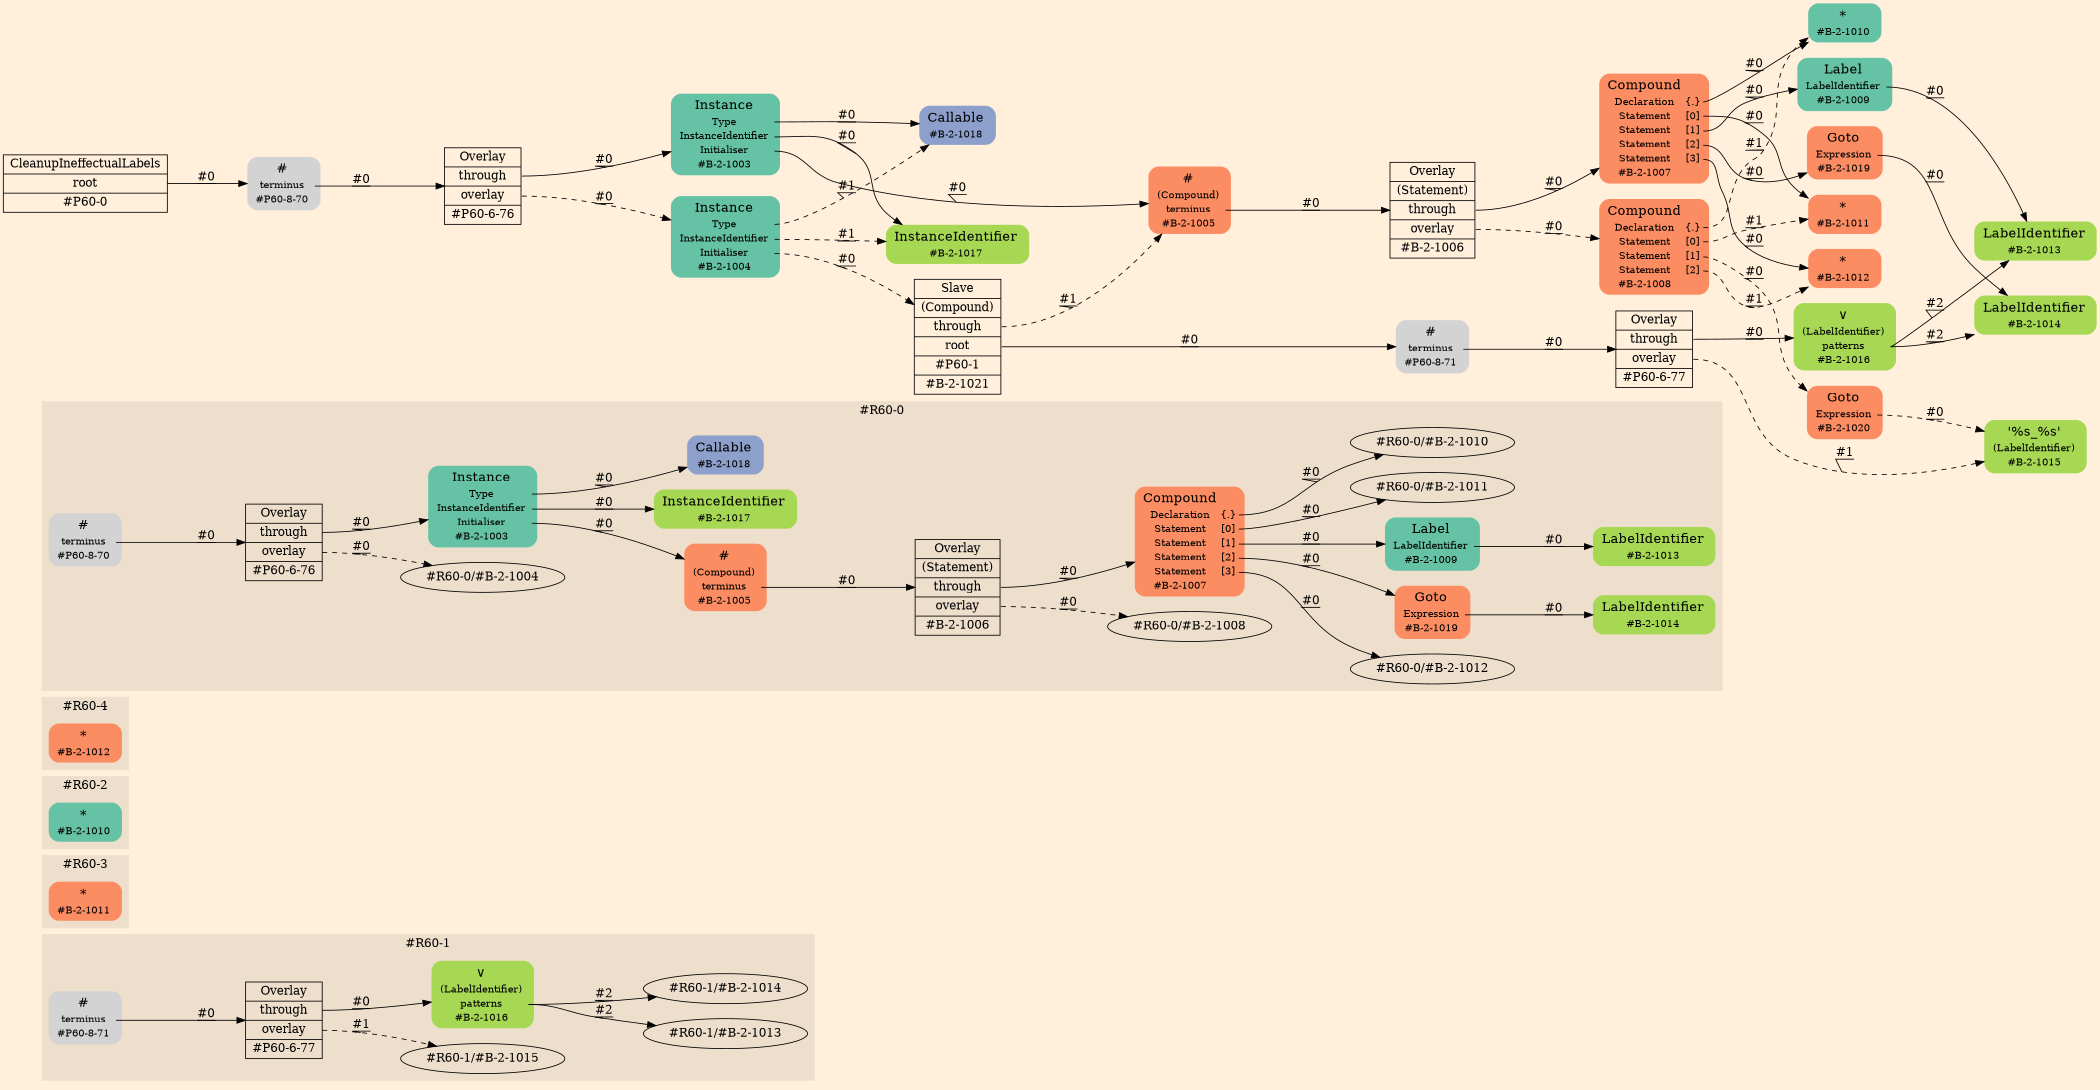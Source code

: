 digraph Inferno {
graph [
rankdir = "LR"
ranksep = 1.0
size = "14,20"
bgcolor = antiquewhite1
color = black
fontcolor = black
];
node [
];
subgraph "cluster#R60-1" {
label = "#R60-1"
style = "filled"
color = antiquewhite2
"#R60-1/#B-2-1016" [
shape = "plaintext"
fillcolor = "/set28/5"
label = <<TABLE BORDER="0" CELLBORDER="0" CELLSPACING="0">
 <TR>
  <TD><FONT POINT-SIZE="16.0">∨</FONT></TD>
  <TD></TD>
 </TR>
 <TR>
  <TD>(LabelIdentifier)</TD>
  <TD PORT="port0"></TD>
 </TR>
 <TR>
  <TD>patterns</TD>
  <TD PORT="port1"></TD>
 </TR>
 <TR>
  <TD>#B-2-1016</TD>
  <TD PORT="port2"></TD>
 </TR>
</TABLE>>
style = "rounded,filled"
fontsize = "12"
];
"#R60-1/#P60-8-71" [
shape = "plaintext"
label = <<TABLE BORDER="0" CELLBORDER="0" CELLSPACING="0">
 <TR>
  <TD><FONT POINT-SIZE="16.0">#</FONT></TD>
  <TD></TD>
 </TR>
 <TR>
  <TD>terminus</TD>
  <TD PORT="port0"></TD>
 </TR>
 <TR>
  <TD>#P60-8-71</TD>
  <TD PORT="port1"></TD>
 </TR>
</TABLE>>
style = "rounded,filled"
fontsize = "12"
];
"#R60-1/#P60-6-77" [
shape = "record"
fillcolor = antiquewhite2
label = "<fixed> Overlay | <port0> through | <port1> overlay | <port2> #P60-6-77"
style = "filled"
fontsize = "14"
color = black
fontcolor = black
];
"#R60-1/#B-2-1016":port1 -> "#R60-1/#B-2-1013" [style="solid"
label = "#2"
decorate = true
color = black
fontcolor = black
];
"#R60-1/#B-2-1016":port1 -> "#R60-1/#B-2-1014" [style="solid"
label = "#2"
decorate = true
color = black
fontcolor = black
];
"#R60-1/#P60-8-71":port0 -> "#R60-1/#P60-6-77" [style="solid"
label = "#0"
decorate = true
color = black
fontcolor = black
];
"#R60-1/#P60-6-77":port0 -> "#R60-1/#B-2-1016" [style="solid"
label = "#0"
decorate = true
color = black
fontcolor = black
];
"#R60-1/#P60-6-77":port1 -> "#R60-1/#B-2-1015" [style="dashed"
label = "#1"
decorate = true
color = black
fontcolor = black
];
}
subgraph "cluster#R60-3" {
label = "#R60-3"
style = "filled"
color = antiquewhite2
"#R60-3/#B-2-1011" [
shape = "plaintext"
fillcolor = "/set28/2"
label = <<TABLE BORDER="0" CELLBORDER="0" CELLSPACING="0">
 <TR>
  <TD><FONT POINT-SIZE="16.0">*</FONT></TD>
  <TD></TD>
 </TR>
 <TR>
  <TD>#B-2-1011</TD>
  <TD PORT="port0"></TD>
 </TR>
</TABLE>>
style = "rounded,filled"
fontsize = "12"
];
}
subgraph "cluster#R60-2" {
label = "#R60-2"
style = "filled"
color = antiquewhite2
"#R60-2/#B-2-1010" [
shape = "plaintext"
fillcolor = "/set28/1"
label = <<TABLE BORDER="0" CELLBORDER="0" CELLSPACING="0">
 <TR>
  <TD><FONT POINT-SIZE="16.0">*</FONT></TD>
  <TD></TD>
 </TR>
 <TR>
  <TD>#B-2-1010</TD>
  <TD PORT="port0"></TD>
 </TR>
</TABLE>>
style = "rounded,filled"
fontsize = "12"
];
}
subgraph "cluster#R60-4" {
label = "#R60-4"
style = "filled"
color = antiquewhite2
"#R60-4/#B-2-1012" [
shape = "plaintext"
fillcolor = "/set28/2"
label = <<TABLE BORDER="0" CELLBORDER="0" CELLSPACING="0">
 <TR>
  <TD><FONT POINT-SIZE="16.0">*</FONT></TD>
  <TD></TD>
 </TR>
 <TR>
  <TD>#B-2-1012</TD>
  <TD PORT="port0"></TD>
 </TR>
</TABLE>>
style = "rounded,filled"
fontsize = "12"
];
}
subgraph "cluster#R60-0" {
label = "#R60-0"
style = "filled"
color = antiquewhite2
"#R60-0/#B-2-1009" [
shape = "plaintext"
fillcolor = "/set28/1"
label = <<TABLE BORDER="0" CELLBORDER="0" CELLSPACING="0">
 <TR>
  <TD><FONT POINT-SIZE="16.0">Label</FONT></TD>
  <TD></TD>
 </TR>
 <TR>
  <TD>LabelIdentifier</TD>
  <TD PORT="port0"></TD>
 </TR>
 <TR>
  <TD>#B-2-1009</TD>
  <TD PORT="port1"></TD>
 </TR>
</TABLE>>
style = "rounded,filled"
fontsize = "12"
];
"#R60-0/#B-2-1007" [
shape = "plaintext"
fillcolor = "/set28/2"
label = <<TABLE BORDER="0" CELLBORDER="0" CELLSPACING="0">
 <TR>
  <TD><FONT POINT-SIZE="16.0">Compound</FONT></TD>
  <TD></TD>
 </TR>
 <TR>
  <TD>Declaration</TD>
  <TD PORT="port0">{.}</TD>
 </TR>
 <TR>
  <TD>Statement</TD>
  <TD PORT="port1">[0]</TD>
 </TR>
 <TR>
  <TD>Statement</TD>
  <TD PORT="port2">[1]</TD>
 </TR>
 <TR>
  <TD>Statement</TD>
  <TD PORT="port3">[2]</TD>
 </TR>
 <TR>
  <TD>Statement</TD>
  <TD PORT="port4">[3]</TD>
 </TR>
 <TR>
  <TD>#B-2-1007</TD>
  <TD PORT="port5"></TD>
 </TR>
</TABLE>>
style = "rounded,filled"
fontsize = "12"
];
"#R60-0/#B-2-1006" [
shape = "record"
fillcolor = antiquewhite2
label = "<fixed> Overlay | <port0> (Statement) | <port1> through | <port2> overlay | <port3> #B-2-1006"
style = "filled"
fontsize = "14"
color = black
fontcolor = black
];
"#R60-0/#P60-6-76" [
shape = "record"
fillcolor = antiquewhite2
label = "<fixed> Overlay | <port0> through | <port1> overlay | <port2> #P60-6-76"
style = "filled"
fontsize = "14"
color = black
fontcolor = black
];
"#R60-0/#B-2-1014" [
shape = "plaintext"
fillcolor = "/set28/5"
label = <<TABLE BORDER="0" CELLBORDER="0" CELLSPACING="0">
 <TR>
  <TD><FONT POINT-SIZE="16.0">LabelIdentifier</FONT></TD>
  <TD></TD>
 </TR>
 <TR>
  <TD>#B-2-1014</TD>
  <TD PORT="port0"></TD>
 </TR>
</TABLE>>
style = "rounded,filled"
fontsize = "12"
];
"#R60-0/#P60-8-70" [
shape = "plaintext"
label = <<TABLE BORDER="0" CELLBORDER="0" CELLSPACING="0">
 <TR>
  <TD><FONT POINT-SIZE="16.0">#</FONT></TD>
  <TD></TD>
 </TR>
 <TR>
  <TD>terminus</TD>
  <TD PORT="port0"></TD>
 </TR>
 <TR>
  <TD>#P60-8-70</TD>
  <TD PORT="port1"></TD>
 </TR>
</TABLE>>
style = "rounded,filled"
fontsize = "12"
];
"#R60-0/#B-2-1019" [
shape = "plaintext"
fillcolor = "/set28/2"
label = <<TABLE BORDER="0" CELLBORDER="0" CELLSPACING="0">
 <TR>
  <TD><FONT POINT-SIZE="16.0">Goto</FONT></TD>
  <TD></TD>
 </TR>
 <TR>
  <TD>Expression</TD>
  <TD PORT="port0"></TD>
 </TR>
 <TR>
  <TD>#B-2-1019</TD>
  <TD PORT="port1"></TD>
 </TR>
</TABLE>>
style = "rounded,filled"
fontsize = "12"
];
"#R60-0/#B-2-1003" [
shape = "plaintext"
fillcolor = "/set28/1"
label = <<TABLE BORDER="0" CELLBORDER="0" CELLSPACING="0">
 <TR>
  <TD><FONT POINT-SIZE="16.0">Instance</FONT></TD>
  <TD></TD>
 </TR>
 <TR>
  <TD>Type</TD>
  <TD PORT="port0"></TD>
 </TR>
 <TR>
  <TD>InstanceIdentifier</TD>
  <TD PORT="port1"></TD>
 </TR>
 <TR>
  <TD>Initialiser</TD>
  <TD PORT="port2"></TD>
 </TR>
 <TR>
  <TD>#B-2-1003</TD>
  <TD PORT="port3"></TD>
 </TR>
</TABLE>>
style = "rounded,filled"
fontsize = "12"
];
"#R60-0/#B-2-1013" [
shape = "plaintext"
fillcolor = "/set28/5"
label = <<TABLE BORDER="0" CELLBORDER="0" CELLSPACING="0">
 <TR>
  <TD><FONT POINT-SIZE="16.0">LabelIdentifier</FONT></TD>
  <TD></TD>
 </TR>
 <TR>
  <TD>#B-2-1013</TD>
  <TD PORT="port0"></TD>
 </TR>
</TABLE>>
style = "rounded,filled"
fontsize = "12"
];
"#R60-0/#B-2-1005" [
shape = "plaintext"
fillcolor = "/set28/2"
label = <<TABLE BORDER="0" CELLBORDER="0" CELLSPACING="0">
 <TR>
  <TD><FONT POINT-SIZE="16.0">#</FONT></TD>
  <TD></TD>
 </TR>
 <TR>
  <TD>(Compound)</TD>
  <TD PORT="port0"></TD>
 </TR>
 <TR>
  <TD>terminus</TD>
  <TD PORT="port1"></TD>
 </TR>
 <TR>
  <TD>#B-2-1005</TD>
  <TD PORT="port2"></TD>
 </TR>
</TABLE>>
style = "rounded,filled"
fontsize = "12"
];
"#R60-0/#B-2-1018" [
shape = "plaintext"
fillcolor = "/set28/3"
label = <<TABLE BORDER="0" CELLBORDER="0" CELLSPACING="0">
 <TR>
  <TD><FONT POINT-SIZE="16.0">Callable</FONT></TD>
  <TD></TD>
 </TR>
 <TR>
  <TD>#B-2-1018</TD>
  <TD PORT="port0"></TD>
 </TR>
</TABLE>>
style = "rounded,filled"
fontsize = "12"
];
"#R60-0/#B-2-1017" [
shape = "plaintext"
fillcolor = "/set28/5"
label = <<TABLE BORDER="0" CELLBORDER="0" CELLSPACING="0">
 <TR>
  <TD><FONT POINT-SIZE="16.0">InstanceIdentifier</FONT></TD>
  <TD></TD>
 </TR>
 <TR>
  <TD>#B-2-1017</TD>
  <TD PORT="port0"></TD>
 </TR>
</TABLE>>
style = "rounded,filled"
fontsize = "12"
];
"#R60-0/#B-2-1009":port0 -> "#R60-0/#B-2-1013" [style="solid"
label = "#0"
decorate = true
color = black
fontcolor = black
];
"#R60-0/#B-2-1007":port0 -> "#R60-0/#B-2-1010" [style="solid"
label = "#0"
decorate = true
color = black
fontcolor = black
];
"#R60-0/#B-2-1007":port1 -> "#R60-0/#B-2-1011" [style="solid"
label = "#0"
decorate = true
color = black
fontcolor = black
];
"#R60-0/#B-2-1007":port2 -> "#R60-0/#B-2-1009" [style="solid"
label = "#0"
decorate = true
color = black
fontcolor = black
];
"#R60-0/#B-2-1007":port3 -> "#R60-0/#B-2-1019" [style="solid"
label = "#0"
decorate = true
color = black
fontcolor = black
];
"#R60-0/#B-2-1007":port4 -> "#R60-0/#B-2-1012" [style="solid"
label = "#0"
decorate = true
color = black
fontcolor = black
];
"#R60-0/#B-2-1006":port1 -> "#R60-0/#B-2-1007" [style="solid"
label = "#0"
decorate = true
color = black
fontcolor = black
];
"#R60-0/#B-2-1006":port2 -> "#R60-0/#B-2-1008" [style="dashed"
label = "#0"
decorate = true
color = black
fontcolor = black
];
"#R60-0/#P60-6-76":port0 -> "#R60-0/#B-2-1003" [style="solid"
label = "#0"
decorate = true
color = black
fontcolor = black
];
"#R60-0/#P60-6-76":port1 -> "#R60-0/#B-2-1004" [style="dashed"
label = "#0"
decorate = true
color = black
fontcolor = black
];
"#R60-0/#P60-8-70":port0 -> "#R60-0/#P60-6-76" [style="solid"
label = "#0"
decorate = true
color = black
fontcolor = black
];
"#R60-0/#B-2-1019":port0 -> "#R60-0/#B-2-1014" [style="solid"
label = "#0"
decorate = true
color = black
fontcolor = black
];
"#R60-0/#B-2-1003":port0 -> "#R60-0/#B-2-1018" [style="solid"
label = "#0"
decorate = true
color = black
fontcolor = black
];
"#R60-0/#B-2-1003":port1 -> "#R60-0/#B-2-1017" [style="solid"
label = "#0"
decorate = true
color = black
fontcolor = black
];
"#R60-0/#B-2-1003":port2 -> "#R60-0/#B-2-1005" [style="solid"
label = "#0"
decorate = true
color = black
fontcolor = black
];
"#R60-0/#B-2-1005":port1 -> "#R60-0/#B-2-1006" [style="solid"
label = "#0"
decorate = true
color = black
fontcolor = black
];
}
"CR#P60-0" [
shape = "record"
fillcolor = antiquewhite1
label = "<fixed> CleanupIneffectualLabels | <port0> root | <port1> #P60-0"
style = "filled"
fontsize = "14"
color = black
fontcolor = black
];
"#P60-8-70" [
shape = "plaintext"
label = <<TABLE BORDER="0" CELLBORDER="0" CELLSPACING="0">
 <TR>
  <TD><FONT POINT-SIZE="16.0">#</FONT></TD>
  <TD></TD>
 </TR>
 <TR>
  <TD>terminus</TD>
  <TD PORT="port0"></TD>
 </TR>
 <TR>
  <TD>#P60-8-70</TD>
  <TD PORT="port1"></TD>
 </TR>
</TABLE>>
style = "rounded,filled"
fontsize = "12"
];
"#P60-6-76" [
shape = "record"
fillcolor = antiquewhite1
label = "<fixed> Overlay | <port0> through | <port1> overlay | <port2> #P60-6-76"
style = "filled"
fontsize = "14"
color = black
fontcolor = black
];
"#B-2-1003" [
shape = "plaintext"
fillcolor = "/set28/1"
label = <<TABLE BORDER="0" CELLBORDER="0" CELLSPACING="0">
 <TR>
  <TD><FONT POINT-SIZE="16.0">Instance</FONT></TD>
  <TD></TD>
 </TR>
 <TR>
  <TD>Type</TD>
  <TD PORT="port0"></TD>
 </TR>
 <TR>
  <TD>InstanceIdentifier</TD>
  <TD PORT="port1"></TD>
 </TR>
 <TR>
  <TD>Initialiser</TD>
  <TD PORT="port2"></TD>
 </TR>
 <TR>
  <TD>#B-2-1003</TD>
  <TD PORT="port3"></TD>
 </TR>
</TABLE>>
style = "rounded,filled"
fontsize = "12"
];
"#B-2-1018" [
shape = "plaintext"
fillcolor = "/set28/3"
label = <<TABLE BORDER="0" CELLBORDER="0" CELLSPACING="0">
 <TR>
  <TD><FONT POINT-SIZE="16.0">Callable</FONT></TD>
  <TD></TD>
 </TR>
 <TR>
  <TD>#B-2-1018</TD>
  <TD PORT="port0"></TD>
 </TR>
</TABLE>>
style = "rounded,filled"
fontsize = "12"
];
"#B-2-1017" [
shape = "plaintext"
fillcolor = "/set28/5"
label = <<TABLE BORDER="0" CELLBORDER="0" CELLSPACING="0">
 <TR>
  <TD><FONT POINT-SIZE="16.0">InstanceIdentifier</FONT></TD>
  <TD></TD>
 </TR>
 <TR>
  <TD>#B-2-1017</TD>
  <TD PORT="port0"></TD>
 </TR>
</TABLE>>
style = "rounded,filled"
fontsize = "12"
];
"#B-2-1005" [
shape = "plaintext"
fillcolor = "/set28/2"
label = <<TABLE BORDER="0" CELLBORDER="0" CELLSPACING="0">
 <TR>
  <TD><FONT POINT-SIZE="16.0">#</FONT></TD>
  <TD></TD>
 </TR>
 <TR>
  <TD>(Compound)</TD>
  <TD PORT="port0"></TD>
 </TR>
 <TR>
  <TD>terminus</TD>
  <TD PORT="port1"></TD>
 </TR>
 <TR>
  <TD>#B-2-1005</TD>
  <TD PORT="port2"></TD>
 </TR>
</TABLE>>
style = "rounded,filled"
fontsize = "12"
];
"#B-2-1006" [
shape = "record"
fillcolor = antiquewhite1
label = "<fixed> Overlay | <port0> (Statement) | <port1> through | <port2> overlay | <port3> #B-2-1006"
style = "filled"
fontsize = "14"
color = black
fontcolor = black
];
"#B-2-1007" [
shape = "plaintext"
fillcolor = "/set28/2"
label = <<TABLE BORDER="0" CELLBORDER="0" CELLSPACING="0">
 <TR>
  <TD><FONT POINT-SIZE="16.0">Compound</FONT></TD>
  <TD></TD>
 </TR>
 <TR>
  <TD>Declaration</TD>
  <TD PORT="port0">{.}</TD>
 </TR>
 <TR>
  <TD>Statement</TD>
  <TD PORT="port1">[0]</TD>
 </TR>
 <TR>
  <TD>Statement</TD>
  <TD PORT="port2">[1]</TD>
 </TR>
 <TR>
  <TD>Statement</TD>
  <TD PORT="port3">[2]</TD>
 </TR>
 <TR>
  <TD>Statement</TD>
  <TD PORT="port4">[3]</TD>
 </TR>
 <TR>
  <TD>#B-2-1007</TD>
  <TD PORT="port5"></TD>
 </TR>
</TABLE>>
style = "rounded,filled"
fontsize = "12"
];
"#B-2-1010" [
shape = "plaintext"
fillcolor = "/set28/1"
label = <<TABLE BORDER="0" CELLBORDER="0" CELLSPACING="0">
 <TR>
  <TD><FONT POINT-SIZE="16.0">*</FONT></TD>
  <TD></TD>
 </TR>
 <TR>
  <TD>#B-2-1010</TD>
  <TD PORT="port0"></TD>
 </TR>
</TABLE>>
style = "rounded,filled"
fontsize = "12"
];
"#B-2-1011" [
shape = "plaintext"
fillcolor = "/set28/2"
label = <<TABLE BORDER="0" CELLBORDER="0" CELLSPACING="0">
 <TR>
  <TD><FONT POINT-SIZE="16.0">*</FONT></TD>
  <TD></TD>
 </TR>
 <TR>
  <TD>#B-2-1011</TD>
  <TD PORT="port0"></TD>
 </TR>
</TABLE>>
style = "rounded,filled"
fontsize = "12"
];
"#B-2-1009" [
shape = "plaintext"
fillcolor = "/set28/1"
label = <<TABLE BORDER="0" CELLBORDER="0" CELLSPACING="0">
 <TR>
  <TD><FONT POINT-SIZE="16.0">Label</FONT></TD>
  <TD></TD>
 </TR>
 <TR>
  <TD>LabelIdentifier</TD>
  <TD PORT="port0"></TD>
 </TR>
 <TR>
  <TD>#B-2-1009</TD>
  <TD PORT="port1"></TD>
 </TR>
</TABLE>>
style = "rounded,filled"
fontsize = "12"
];
"#B-2-1013" [
shape = "plaintext"
fillcolor = "/set28/5"
label = <<TABLE BORDER="0" CELLBORDER="0" CELLSPACING="0">
 <TR>
  <TD><FONT POINT-SIZE="16.0">LabelIdentifier</FONT></TD>
  <TD></TD>
 </TR>
 <TR>
  <TD>#B-2-1013</TD>
  <TD PORT="port0"></TD>
 </TR>
</TABLE>>
style = "rounded,filled"
fontsize = "12"
];
"#B-2-1019" [
shape = "plaintext"
fillcolor = "/set28/2"
label = <<TABLE BORDER="0" CELLBORDER="0" CELLSPACING="0">
 <TR>
  <TD><FONT POINT-SIZE="16.0">Goto</FONT></TD>
  <TD></TD>
 </TR>
 <TR>
  <TD>Expression</TD>
  <TD PORT="port0"></TD>
 </TR>
 <TR>
  <TD>#B-2-1019</TD>
  <TD PORT="port1"></TD>
 </TR>
</TABLE>>
style = "rounded,filled"
fontsize = "12"
];
"#B-2-1014" [
shape = "plaintext"
fillcolor = "/set28/5"
label = <<TABLE BORDER="0" CELLBORDER="0" CELLSPACING="0">
 <TR>
  <TD><FONT POINT-SIZE="16.0">LabelIdentifier</FONT></TD>
  <TD></TD>
 </TR>
 <TR>
  <TD>#B-2-1014</TD>
  <TD PORT="port0"></TD>
 </TR>
</TABLE>>
style = "rounded,filled"
fontsize = "12"
];
"#B-2-1012" [
shape = "plaintext"
fillcolor = "/set28/2"
label = <<TABLE BORDER="0" CELLBORDER="0" CELLSPACING="0">
 <TR>
  <TD><FONT POINT-SIZE="16.0">*</FONT></TD>
  <TD></TD>
 </TR>
 <TR>
  <TD>#B-2-1012</TD>
  <TD PORT="port0"></TD>
 </TR>
</TABLE>>
style = "rounded,filled"
fontsize = "12"
];
"#B-2-1008" [
shape = "plaintext"
fillcolor = "/set28/2"
label = <<TABLE BORDER="0" CELLBORDER="0" CELLSPACING="0">
 <TR>
  <TD><FONT POINT-SIZE="16.0">Compound</FONT></TD>
  <TD></TD>
 </TR>
 <TR>
  <TD>Declaration</TD>
  <TD PORT="port0">{.}</TD>
 </TR>
 <TR>
  <TD>Statement</TD>
  <TD PORT="port1">[0]</TD>
 </TR>
 <TR>
  <TD>Statement</TD>
  <TD PORT="port2">[1]</TD>
 </TR>
 <TR>
  <TD>Statement</TD>
  <TD PORT="port3">[2]</TD>
 </TR>
 <TR>
  <TD>#B-2-1008</TD>
  <TD PORT="port4"></TD>
 </TR>
</TABLE>>
style = "rounded,filled"
fontsize = "12"
];
"#B-2-1020" [
shape = "plaintext"
fillcolor = "/set28/2"
label = <<TABLE BORDER="0" CELLBORDER="0" CELLSPACING="0">
 <TR>
  <TD><FONT POINT-SIZE="16.0">Goto</FONT></TD>
  <TD></TD>
 </TR>
 <TR>
  <TD>Expression</TD>
  <TD PORT="port0"></TD>
 </TR>
 <TR>
  <TD>#B-2-1020</TD>
  <TD PORT="port1"></TD>
 </TR>
</TABLE>>
style = "rounded,filled"
fontsize = "12"
];
"#B-2-1015" [
shape = "plaintext"
fillcolor = "/set28/5"
label = <<TABLE BORDER="0" CELLBORDER="0" CELLSPACING="0">
 <TR>
  <TD><FONT POINT-SIZE="16.0">'%s_%s'</FONT></TD>
  <TD></TD>
 </TR>
 <TR>
  <TD>(LabelIdentifier)</TD>
  <TD PORT="port0"></TD>
 </TR>
 <TR>
  <TD>#B-2-1015</TD>
  <TD PORT="port1"></TD>
 </TR>
</TABLE>>
style = "rounded,filled"
fontsize = "12"
];
"#B-2-1004" [
shape = "plaintext"
fillcolor = "/set28/1"
label = <<TABLE BORDER="0" CELLBORDER="0" CELLSPACING="0">
 <TR>
  <TD><FONT POINT-SIZE="16.0">Instance</FONT></TD>
  <TD></TD>
 </TR>
 <TR>
  <TD>Type</TD>
  <TD PORT="port0"></TD>
 </TR>
 <TR>
  <TD>InstanceIdentifier</TD>
  <TD PORT="port1"></TD>
 </TR>
 <TR>
  <TD>Initialiser</TD>
  <TD PORT="port2"></TD>
 </TR>
 <TR>
  <TD>#B-2-1004</TD>
  <TD PORT="port3"></TD>
 </TR>
</TABLE>>
style = "rounded,filled"
fontsize = "12"
];
"#B-2-1021" [
shape = "record"
fillcolor = antiquewhite1
label = "<fixed> Slave | <port0> (Compound) | <port1> through | <port2> root | <port3> #P60-1 | <port4> #B-2-1021"
style = "filled"
fontsize = "14"
color = black
fontcolor = black
];
"#P60-8-71" [
shape = "plaintext"
label = <<TABLE BORDER="0" CELLBORDER="0" CELLSPACING="0">
 <TR>
  <TD><FONT POINT-SIZE="16.0">#</FONT></TD>
  <TD></TD>
 </TR>
 <TR>
  <TD>terminus</TD>
  <TD PORT="port0"></TD>
 </TR>
 <TR>
  <TD>#P60-8-71</TD>
  <TD PORT="port1"></TD>
 </TR>
</TABLE>>
style = "rounded,filled"
fontsize = "12"
];
"#P60-6-77" [
shape = "record"
fillcolor = antiquewhite1
label = "<fixed> Overlay | <port0> through | <port1> overlay | <port2> #P60-6-77"
style = "filled"
fontsize = "14"
color = black
fontcolor = black
];
"#B-2-1016" [
shape = "plaintext"
fillcolor = "/set28/5"
label = <<TABLE BORDER="0" CELLBORDER="0" CELLSPACING="0">
 <TR>
  <TD><FONT POINT-SIZE="16.0">∨</FONT></TD>
  <TD></TD>
 </TR>
 <TR>
  <TD>(LabelIdentifier)</TD>
  <TD PORT="port0"></TD>
 </TR>
 <TR>
  <TD>patterns</TD>
  <TD PORT="port1"></TD>
 </TR>
 <TR>
  <TD>#B-2-1016</TD>
  <TD PORT="port2"></TD>
 </TR>
</TABLE>>
style = "rounded,filled"
fontsize = "12"
];
"CR#P60-0":port0 -> "#P60-8-70" [style="solid"
label = "#0"
decorate = true
color = black
fontcolor = black
];
"#P60-8-70":port0 -> "#P60-6-76" [style="solid"
label = "#0"
decorate = true
color = black
fontcolor = black
];
"#P60-6-76":port0 -> "#B-2-1003" [style="solid"
label = "#0"
decorate = true
color = black
fontcolor = black
];
"#P60-6-76":port1 -> "#B-2-1004" [style="dashed"
label = "#0"
decorate = true
color = black
fontcolor = black
];
"#B-2-1003":port0 -> "#B-2-1018" [style="solid"
label = "#0"
decorate = true
color = black
fontcolor = black
];
"#B-2-1003":port1 -> "#B-2-1017" [style="solid"
label = "#0"
decorate = true
color = black
fontcolor = black
];
"#B-2-1003":port2 -> "#B-2-1005" [style="solid"
label = "#0"
decorate = true
color = black
fontcolor = black
];
"#B-2-1005":port1 -> "#B-2-1006" [style="solid"
label = "#0"
decorate = true
color = black
fontcolor = black
];
"#B-2-1006":port1 -> "#B-2-1007" [style="solid"
label = "#0"
decorate = true
color = black
fontcolor = black
];
"#B-2-1006":port2 -> "#B-2-1008" [style="dashed"
label = "#0"
decorate = true
color = black
fontcolor = black
];
"#B-2-1007":port0 -> "#B-2-1010" [style="solid"
label = "#0"
decorate = true
color = black
fontcolor = black
];
"#B-2-1007":port1 -> "#B-2-1011" [style="solid"
label = "#0"
decorate = true
color = black
fontcolor = black
];
"#B-2-1007":port2 -> "#B-2-1009" [style="solid"
label = "#0"
decorate = true
color = black
fontcolor = black
];
"#B-2-1007":port3 -> "#B-2-1019" [style="solid"
label = "#0"
decorate = true
color = black
fontcolor = black
];
"#B-2-1007":port4 -> "#B-2-1012" [style="solid"
label = "#0"
decorate = true
color = black
fontcolor = black
];
"#B-2-1009":port0 -> "#B-2-1013" [style="solid"
label = "#0"
decorate = true
color = black
fontcolor = black
];
"#B-2-1019":port0 -> "#B-2-1014" [style="solid"
label = "#0"
decorate = true
color = black
fontcolor = black
];
"#B-2-1008":port0 -> "#B-2-1010" [style="dashed"
label = "#1"
decorate = true
color = black
fontcolor = black
];
"#B-2-1008":port1 -> "#B-2-1011" [style="dashed"
label = "#1"
decorate = true
color = black
fontcolor = black
];
"#B-2-1008":port2 -> "#B-2-1020" [style="dashed"
label = "#0"
decorate = true
color = black
fontcolor = black
];
"#B-2-1008":port3 -> "#B-2-1012" [style="dashed"
label = "#1"
decorate = true
color = black
fontcolor = black
];
"#B-2-1020":port0 -> "#B-2-1015" [style="dashed"
label = "#0"
decorate = true
color = black
fontcolor = black
];
"#B-2-1004":port0 -> "#B-2-1018" [style="dashed"
label = "#1"
decorate = true
color = black
fontcolor = black
];
"#B-2-1004":port1 -> "#B-2-1017" [style="dashed"
label = "#1"
decorate = true
color = black
fontcolor = black
];
"#B-2-1004":port2 -> "#B-2-1021" [style="dashed"
label = "#0"
decorate = true
color = black
fontcolor = black
];
"#B-2-1021":port1 -> "#B-2-1005" [style="dashed"
label = "#1"
decorate = true
color = black
fontcolor = black
];
"#B-2-1021":port2 -> "#P60-8-71" [style="solid"
label = "#0"
decorate = true
color = black
fontcolor = black
];
"#P60-8-71":port0 -> "#P60-6-77" [style="solid"
label = "#0"
decorate = true
color = black
fontcolor = black
];
"#P60-6-77":port0 -> "#B-2-1016" [style="solid"
label = "#0"
decorate = true
color = black
fontcolor = black
];
"#P60-6-77":port1 -> "#B-2-1015" [style="dashed"
label = "#1"
decorate = true
color = black
fontcolor = black
];
"#B-2-1016":port1 -> "#B-2-1013" [style="solid"
label = "#2"
decorate = true
color = black
fontcolor = black
];
"#B-2-1016":port1 -> "#B-2-1014" [style="solid"
label = "#2"
decorate = true
color = black
fontcolor = black
];
}
